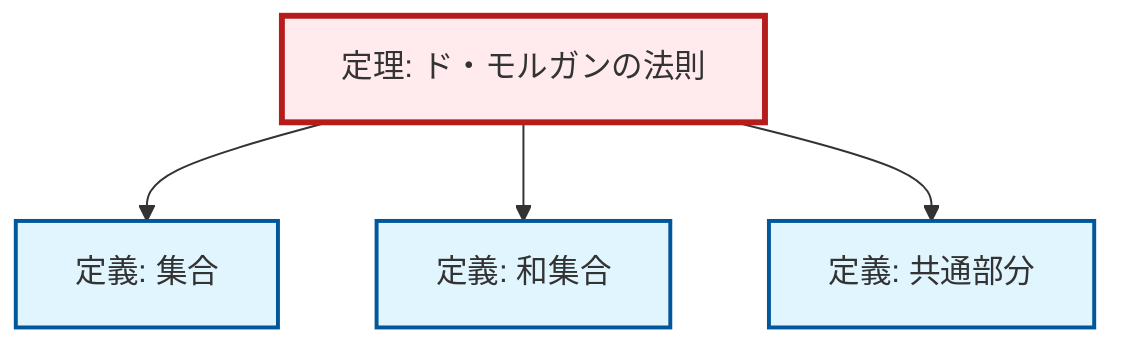 graph TD
    classDef definition fill:#e1f5fe,stroke:#01579b,stroke-width:2px
    classDef theorem fill:#f3e5f5,stroke:#4a148c,stroke-width:2px
    classDef axiom fill:#fff3e0,stroke:#e65100,stroke-width:2px
    classDef example fill:#e8f5e9,stroke:#1b5e20,stroke-width:2px
    classDef current fill:#ffebee,stroke:#b71c1c,stroke-width:3px
    def-union["定義: 和集合"]:::definition
    def-intersection["定義: 共通部分"]:::definition
    def-set["定義: 集合"]:::definition
    thm-de-morgan["定理: ド・モルガンの法則"]:::theorem
    thm-de-morgan --> def-set
    thm-de-morgan --> def-union
    thm-de-morgan --> def-intersection
    class thm-de-morgan current